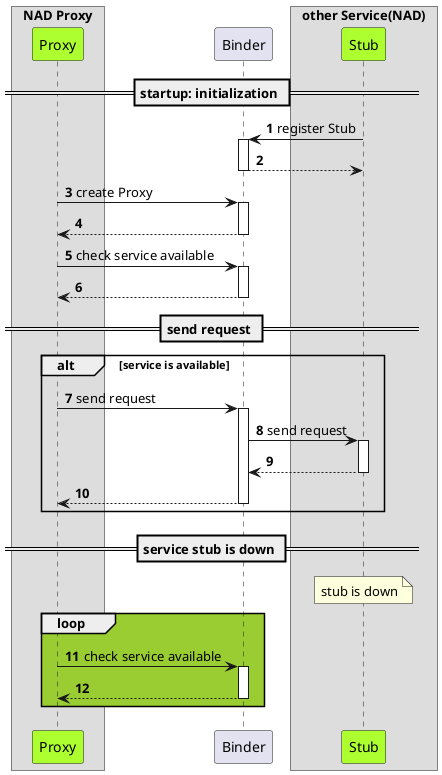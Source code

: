 
' as is

@startuml
!pragma teoz true
autonumber
autoactivate on

Box "NAD Proxy" 
participant "Proxy" as prox #GreenYellow
end box

participant "Binder" as bin

Box "other Service(NAD)" 
participant "Stub" as stub #GreenYellow
end box

== startup: initialization ==
stub -> bin: register Stub
bin --> stub:
prox -> bin: create Proxy
bin --> prox:
prox -> bin: check service available
bin --> prox:

== send request ==
alt service is available
prox -> bin: send request
bin -> stub: send request
stub --> bin:
bin --> prox:
end 

== service stub is down ==
note over stub
stub is down
end note

loop #YellowGreen
prox -> bin: check service available
bin --> prox:
end loop
@enduml



' to be

@startuml
!pragma teoz true
autonumber
' autoactivate on

Box "NAD Proxy"
participant "Proxy" as prox #GreenYellow
end box

Box "Binder"
participant "Binder driver" as dri
participant "Service Manager" as man
end box 

Box "other Service(NAD)"
participant "Stub" as stub #GreenYellow
end box

== startup: initialization ==
stub -> dri: register Stub 
dri -> man: register Stub


prox -> dri: create Proxy
dri -> man: get service


prox -[#Red]> dri: register service availability 
dri -[#Red]> man: register service availability
man -[#Red]> man: store client registration

== service stub is down ==
note over stub
stub is down
end note

dri ->> man: on binder die
man -[#Red]> man: check client registration
man -[#Red]>> dri: service is unavailable
dri -[#Red]>> prox: service is unavailable

note over prox
hold request
end note

== service stub is up ==
note over stub
stub is up
end note

stub -> dri: re-register Stub
dri -> man: re-register Stub

man -[#Red]> man: check client registration
man -[#Red]>> dri: service is available
dri -[#Red]>> prox: service is available
prox -> dri: re-create proxy
dri -> man: get service

== send request ==
prox -> dri: send request
dri -> stub: send request
@enduml